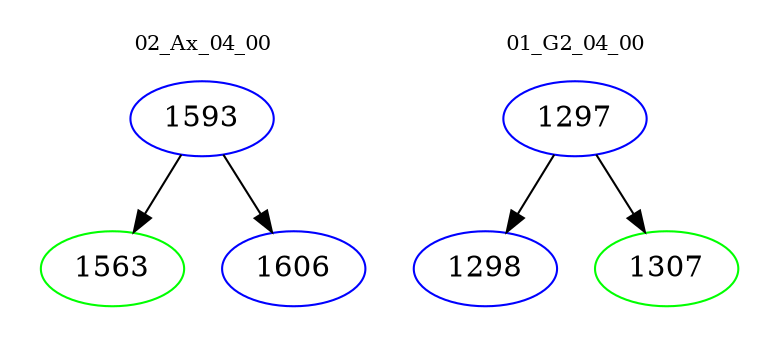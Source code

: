 digraph{
subgraph cluster_0 {
color = white
label = "02_Ax_04_00";
fontsize=10;
T0_1593 [label="1593", color="blue"]
T0_1593 -> T0_1563 [color="black"]
T0_1563 [label="1563", color="green"]
T0_1593 -> T0_1606 [color="black"]
T0_1606 [label="1606", color="blue"]
}
subgraph cluster_1 {
color = white
label = "01_G2_04_00";
fontsize=10;
T1_1297 [label="1297", color="blue"]
T1_1297 -> T1_1298 [color="black"]
T1_1298 [label="1298", color="blue"]
T1_1297 -> T1_1307 [color="black"]
T1_1307 [label="1307", color="green"]
}
}
